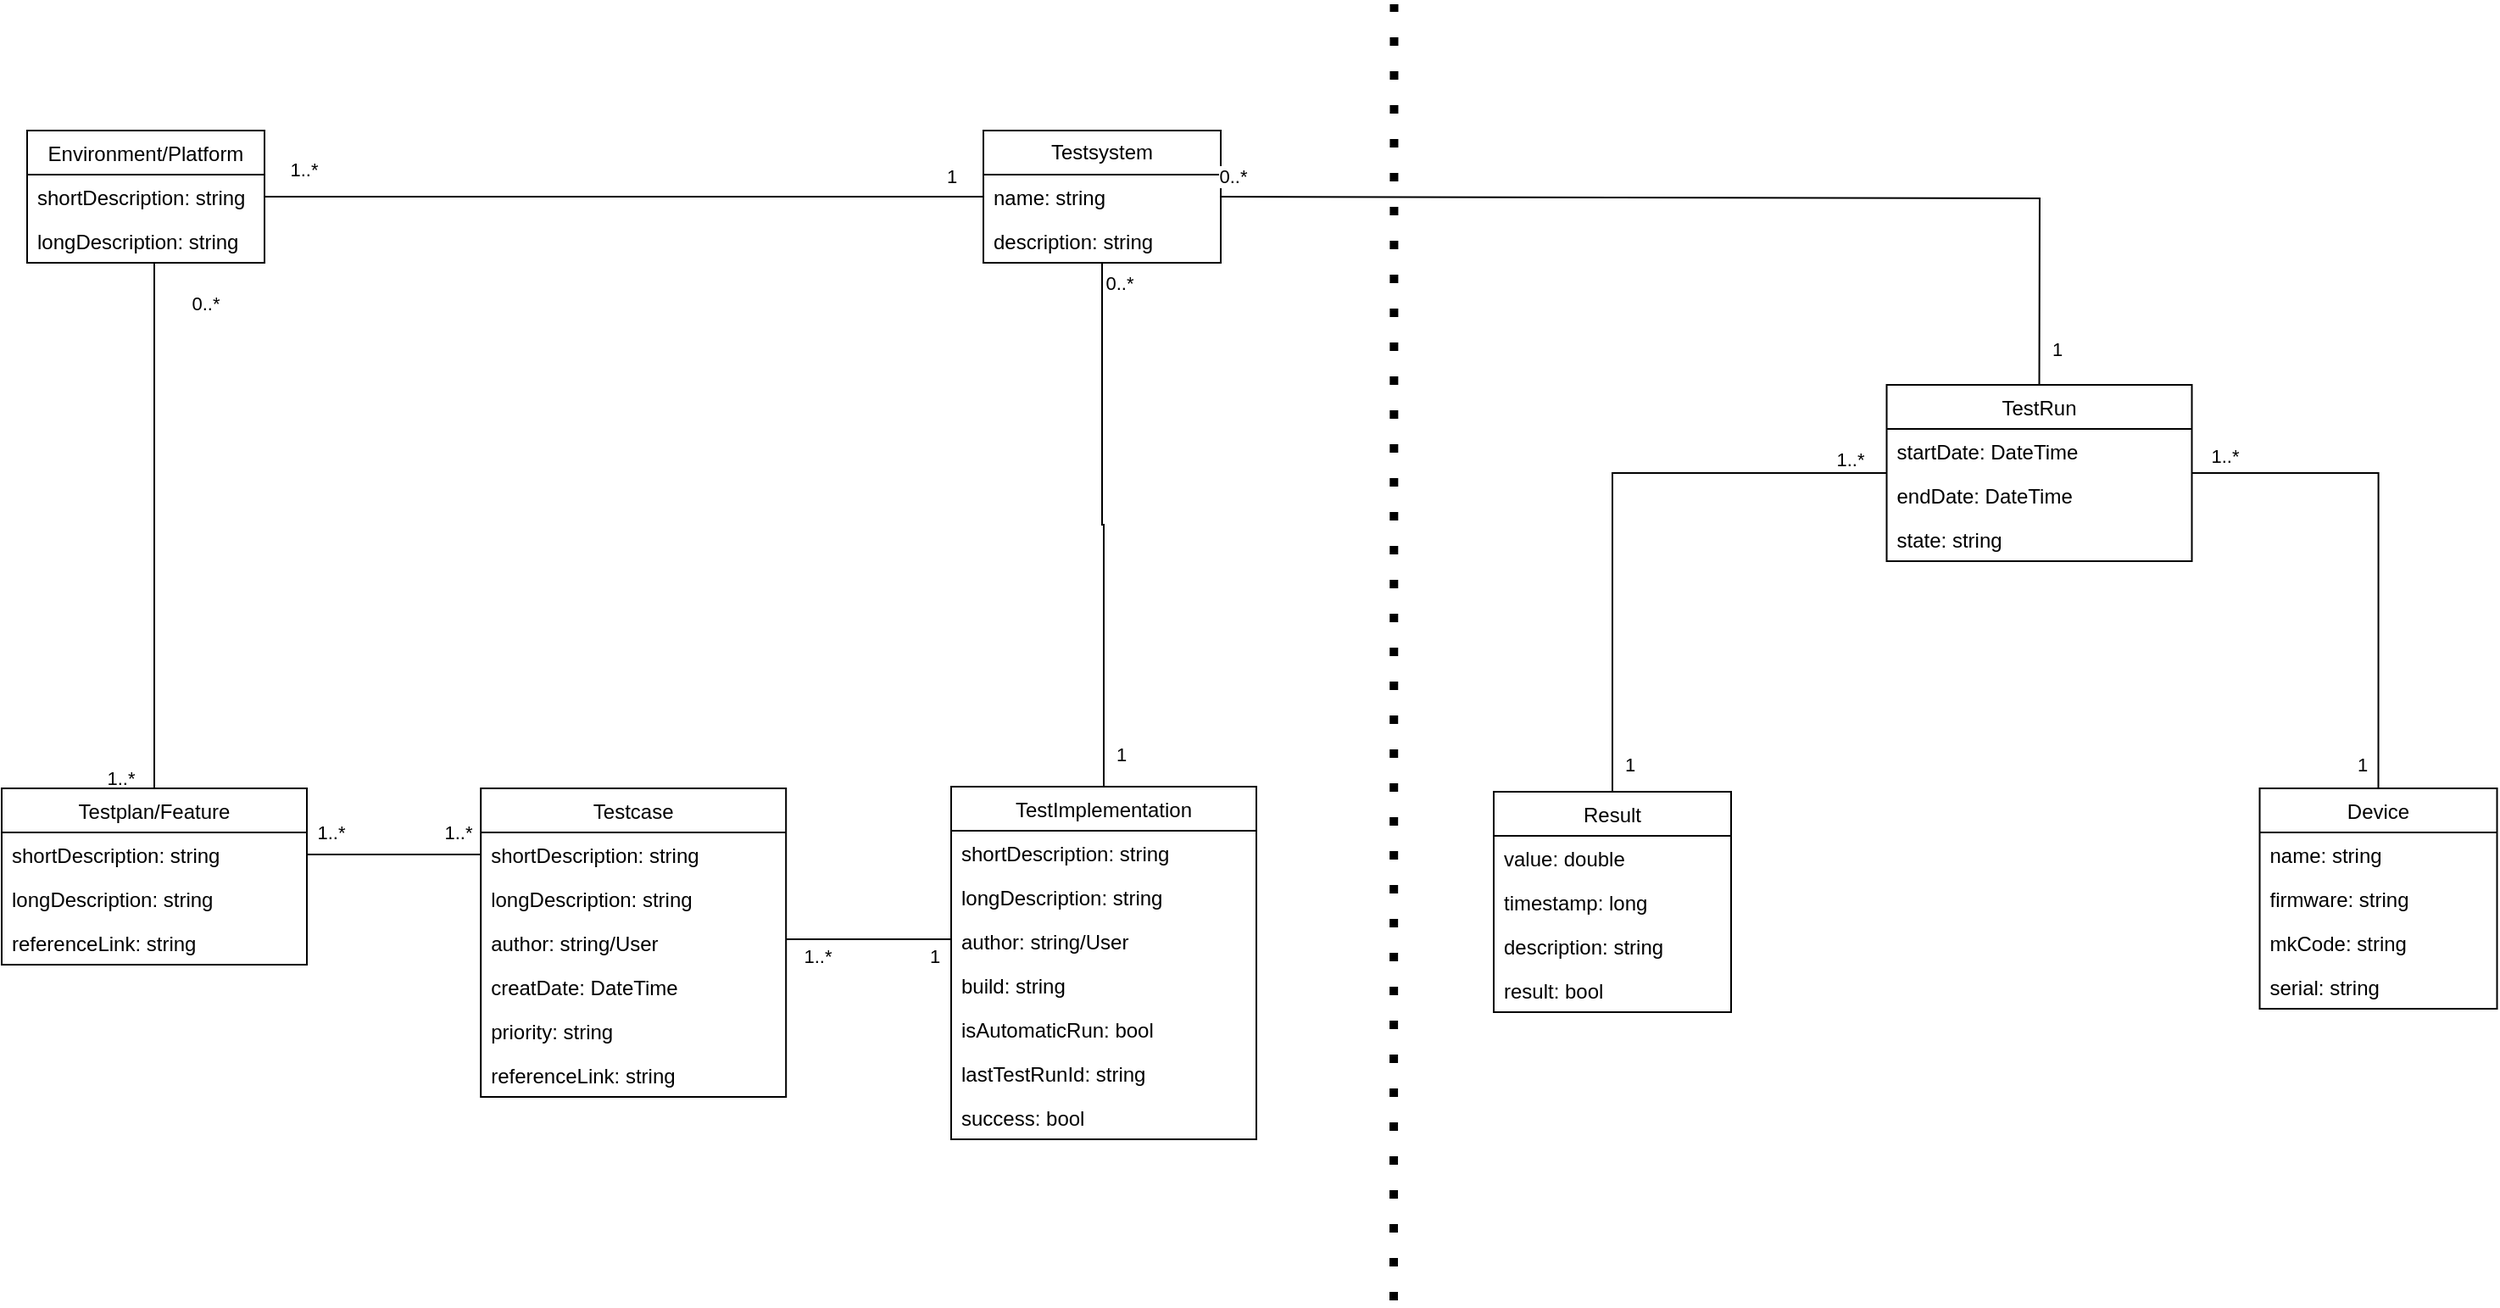<mxfile version="21.2.9" type="device">
  <diagram name="Page-1" id="80xlIoIL_Tgqml4ueEH9">
    <mxGraphModel dx="2166" dy="2357" grid="1" gridSize="10" guides="1" tooltips="1" connect="1" arrows="1" fold="1" page="1" pageScale="1" pageWidth="827" pageHeight="1169" math="0" shadow="0">
      <root>
        <mxCell id="0" />
        <mxCell id="1" parent="0" />
        <mxCell id="7zhEitKWnOMPBY1awrK7-49" style="edgeStyle=orthogonalEdgeStyle;rounded=0;orthogonalLoop=1;jettySize=auto;html=1;entryX=0.5;entryY=0;entryDx=0;entryDy=0;endArrow=none;endFill=0;" parent="1" source="hktTCCk2dDebHr9fmQuZ-1" target="hktTCCk2dDebHr9fmQuZ-5" edge="1">
          <mxGeometry relative="1" as="geometry">
            <Array as="points">
              <mxPoint x="290" y="237" />
            </Array>
          </mxGeometry>
        </mxCell>
        <mxCell id="7zhEitKWnOMPBY1awrK7-50" value="1..*" style="edgeLabel;html=1;align=center;verticalAlign=middle;resizable=0;points=[];" parent="7zhEitKWnOMPBY1awrK7-49" vertex="1" connectable="0">
          <mxGeometry x="0.731" y="-1" relative="1" as="geometry">
            <mxPoint x="-19" y="35" as="offset" />
          </mxGeometry>
        </mxCell>
        <mxCell id="7zhEitKWnOMPBY1awrK7-51" value="0..*" style="edgeLabel;html=1;align=center;verticalAlign=middle;resizable=0;points=[];" parent="7zhEitKWnOMPBY1awrK7-49" vertex="1" connectable="0">
          <mxGeometry x="-0.769" relative="1" as="geometry">
            <mxPoint x="30" y="-12" as="offset" />
          </mxGeometry>
        </mxCell>
        <mxCell id="Ep67FyL13l04OU5eBn9L-26" style="edgeStyle=orthogonalEdgeStyle;rounded=0;orthogonalLoop=1;jettySize=auto;html=1;entryX=0;entryY=0.5;entryDx=0;entryDy=0;endArrow=none;endFill=0;" parent="1" source="hktTCCk2dDebHr9fmQuZ-1" target="Pm2yHPC7wLH_92ZBqZMf-32" edge="1">
          <mxGeometry relative="1" as="geometry">
            <Array as="points" />
            <mxPoint x="320" y="73" as="sourcePoint" />
          </mxGeometry>
        </mxCell>
        <mxCell id="Ep67FyL13l04OU5eBn9L-43" value="1..*" style="edgeLabel;html=1;align=center;verticalAlign=middle;resizable=0;points=[];" parent="Ep67FyL13l04OU5eBn9L-26" vertex="1" connectable="0">
          <mxGeometry x="-0.966" y="-1" relative="1" as="geometry">
            <mxPoint x="16" y="-17" as="offset" />
          </mxGeometry>
        </mxCell>
        <mxCell id="Ep67FyL13l04OU5eBn9L-44" value="1" style="edgeLabel;html=1;align=center;verticalAlign=middle;resizable=0;points=[];" parent="Ep67FyL13l04OU5eBn9L-26" vertex="1" connectable="0">
          <mxGeometry x="0.959" y="1" relative="1" as="geometry">
            <mxPoint x="-11" y="-11" as="offset" />
          </mxGeometry>
        </mxCell>
        <mxCell id="hktTCCk2dDebHr9fmQuZ-1" value="Environment/Platform" style="swimlane;fontStyle=0;childLayout=stackLayout;horizontal=1;startSize=26;fillColor=none;horizontalStack=0;resizeParent=1;resizeParentMax=0;resizeLast=0;collapsible=1;marginBottom=0;" parent="1" vertex="1">
          <mxGeometry x="215" y="40" width="140" height="78" as="geometry" />
        </mxCell>
        <mxCell id="hktTCCk2dDebHr9fmQuZ-3" value="shortDescription: string" style="text;strokeColor=none;fillColor=none;align=left;verticalAlign=top;spacingLeft=4;spacingRight=4;overflow=hidden;rotatable=0;points=[[0,0.5],[1,0.5]];portConstraint=eastwest;" parent="hktTCCk2dDebHr9fmQuZ-1" vertex="1">
          <mxGeometry y="26" width="140" height="26" as="geometry" />
        </mxCell>
        <mxCell id="hktTCCk2dDebHr9fmQuZ-51" value="longDescription: string" style="text;strokeColor=none;fillColor=none;align=left;verticalAlign=top;spacingLeft=4;spacingRight=4;overflow=hidden;rotatable=0;points=[[0,0.5],[1,0.5]];portConstraint=eastwest;" parent="hktTCCk2dDebHr9fmQuZ-1" vertex="1">
          <mxGeometry y="52" width="140" height="26" as="geometry" />
        </mxCell>
        <mxCell id="hktTCCk2dDebHr9fmQuZ-5" value="Testplan/Feature" style="swimlane;fontStyle=0;childLayout=stackLayout;horizontal=1;startSize=26;fillColor=none;horizontalStack=0;resizeParent=1;resizeParentMax=0;resizeLast=0;collapsible=1;marginBottom=0;" parent="1" vertex="1">
          <mxGeometry x="200" y="428" width="180" height="104" as="geometry" />
        </mxCell>
        <mxCell id="hktTCCk2dDebHr9fmQuZ-7" value="shortDescription: string" style="text;strokeColor=none;fillColor=none;align=left;verticalAlign=top;spacingLeft=4;spacingRight=4;overflow=hidden;rotatable=0;points=[[0,0.5],[1,0.5]];portConstraint=eastwest;" parent="hktTCCk2dDebHr9fmQuZ-5" vertex="1">
          <mxGeometry y="26" width="180" height="26" as="geometry" />
        </mxCell>
        <mxCell id="hktTCCk2dDebHr9fmQuZ-8" value="longDescription: string" style="text;strokeColor=none;fillColor=none;align=left;verticalAlign=top;spacingLeft=4;spacingRight=4;overflow=hidden;rotatable=0;points=[[0,0.5],[1,0.5]];portConstraint=eastwest;" parent="hktTCCk2dDebHr9fmQuZ-5" vertex="1">
          <mxGeometry y="52" width="180" height="26" as="geometry" />
        </mxCell>
        <mxCell id="kd0ojpbWD5Cb26-H-TES-4" value="referenceLink: string" style="text;strokeColor=none;fillColor=none;align=left;verticalAlign=top;spacingLeft=4;spacingRight=4;overflow=hidden;rotatable=0;points=[[0,0.5],[1,0.5]];portConstraint=eastwest;" parent="hktTCCk2dDebHr9fmQuZ-5" vertex="1">
          <mxGeometry y="78" width="180" height="26" as="geometry" />
        </mxCell>
        <mxCell id="hktTCCk2dDebHr9fmQuZ-11" value="Testcase" style="swimlane;fontStyle=0;childLayout=stackLayout;horizontal=1;startSize=26;fillColor=none;horizontalStack=0;resizeParent=1;resizeParentMax=0;resizeLast=0;collapsible=1;marginBottom=0;" parent="1" vertex="1">
          <mxGeometry x="482.59" y="428" width="180" height="182" as="geometry" />
        </mxCell>
        <mxCell id="hktTCCk2dDebHr9fmQuZ-13" value="shortDescription: string" style="text;strokeColor=none;fillColor=none;align=left;verticalAlign=top;spacingLeft=4;spacingRight=4;overflow=hidden;rotatable=0;points=[[0,0.5],[1,0.5]];portConstraint=eastwest;" parent="hktTCCk2dDebHr9fmQuZ-11" vertex="1">
          <mxGeometry y="26" width="180" height="26" as="geometry" />
        </mxCell>
        <mxCell id="hktTCCk2dDebHr9fmQuZ-14" value="longDescription: string" style="text;strokeColor=none;fillColor=none;align=left;verticalAlign=top;spacingLeft=4;spacingRight=4;overflow=hidden;rotatable=0;points=[[0,0.5],[1,0.5]];portConstraint=eastwest;" parent="hktTCCk2dDebHr9fmQuZ-11" vertex="1">
          <mxGeometry y="52" width="180" height="26" as="geometry" />
        </mxCell>
        <mxCell id="hktTCCk2dDebHr9fmQuZ-15" value="author: string/User" style="text;strokeColor=none;fillColor=none;align=left;verticalAlign=top;spacingLeft=4;spacingRight=4;overflow=hidden;rotatable=0;points=[[0,0.5],[1,0.5]];portConstraint=eastwest;" parent="hktTCCk2dDebHr9fmQuZ-11" vertex="1">
          <mxGeometry y="78" width="180" height="26" as="geometry" />
        </mxCell>
        <mxCell id="hktTCCk2dDebHr9fmQuZ-23" value="creatDate: DateTime" style="text;strokeColor=none;fillColor=none;align=left;verticalAlign=top;spacingLeft=4;spacingRight=4;overflow=hidden;rotatable=0;points=[[0,0.5],[1,0.5]];portConstraint=eastwest;" parent="hktTCCk2dDebHr9fmQuZ-11" vertex="1">
          <mxGeometry y="104" width="180" height="26" as="geometry" />
        </mxCell>
        <mxCell id="hktTCCk2dDebHr9fmQuZ-48" value="priority: string" style="text;strokeColor=none;fillColor=none;align=left;verticalAlign=top;spacingLeft=4;spacingRight=4;overflow=hidden;rotatable=0;points=[[0,0.5],[1,0.5]];portConstraint=eastwest;" parent="hktTCCk2dDebHr9fmQuZ-11" vertex="1">
          <mxGeometry y="130" width="180" height="26" as="geometry" />
        </mxCell>
        <mxCell id="7zhEitKWnOMPBY1awrK7-33" value="referenceLink: string" style="text;strokeColor=none;fillColor=none;align=left;verticalAlign=top;spacingLeft=4;spacingRight=4;overflow=hidden;rotatable=0;points=[[0,0.5],[1,0.5]];portConstraint=eastwest;" parent="hktTCCk2dDebHr9fmQuZ-11" vertex="1">
          <mxGeometry y="156" width="180" height="26" as="geometry" />
        </mxCell>
        <mxCell id="hktTCCk2dDebHr9fmQuZ-16" style="edgeStyle=orthogonalEdgeStyle;rounded=0;orthogonalLoop=1;jettySize=auto;html=1;exitX=1;exitY=0.5;exitDx=0;exitDy=0;entryX=0;entryY=0.5;entryDx=0;entryDy=0;endArrow=none;endFill=0;" parent="1" source="hktTCCk2dDebHr9fmQuZ-7" target="hktTCCk2dDebHr9fmQuZ-13" edge="1">
          <mxGeometry relative="1" as="geometry" />
        </mxCell>
        <mxCell id="hktTCCk2dDebHr9fmQuZ-25" value="1..*" style="edgeLabel;html=1;align=center;verticalAlign=middle;resizable=0;points=[];" parent="hktTCCk2dDebHr9fmQuZ-16" vertex="1" connectable="0">
          <mxGeometry x="-0.735" y="1" relative="1" as="geometry">
            <mxPoint y="-12" as="offset" />
          </mxGeometry>
        </mxCell>
        <mxCell id="hktTCCk2dDebHr9fmQuZ-26" value="1..*" style="edgeLabel;html=1;align=center;verticalAlign=middle;resizable=0;points=[];" parent="hktTCCk2dDebHr9fmQuZ-16" vertex="1" connectable="0">
          <mxGeometry x="0.722" y="1" relative="1" as="geometry">
            <mxPoint y="-12" as="offset" />
          </mxGeometry>
        </mxCell>
        <mxCell id="hktTCCk2dDebHr9fmQuZ-17" value="TestImplementation" style="swimlane;fontStyle=0;childLayout=stackLayout;horizontal=1;startSize=26;fillColor=none;horizontalStack=0;resizeParent=1;resizeParentMax=0;resizeLast=0;collapsible=1;marginBottom=0;" parent="1" vertex="1">
          <mxGeometry x="760" y="427" width="180" height="208" as="geometry" />
        </mxCell>
        <mxCell id="hktTCCk2dDebHr9fmQuZ-19" value="shortDescription: string" style="text;strokeColor=none;fillColor=none;align=left;verticalAlign=top;spacingLeft=4;spacingRight=4;overflow=hidden;rotatable=0;points=[[0,0.5],[1,0.5]];portConstraint=eastwest;" parent="hktTCCk2dDebHr9fmQuZ-17" vertex="1">
          <mxGeometry y="26" width="180" height="26" as="geometry" />
        </mxCell>
        <mxCell id="hktTCCk2dDebHr9fmQuZ-20" value="longDescription: string" style="text;strokeColor=none;fillColor=none;align=left;verticalAlign=top;spacingLeft=4;spacingRight=4;overflow=hidden;rotatable=0;points=[[0,0.5],[1,0.5]];portConstraint=eastwest;" parent="hktTCCk2dDebHr9fmQuZ-17" vertex="1">
          <mxGeometry y="52" width="180" height="26" as="geometry" />
        </mxCell>
        <mxCell id="kd0ojpbWD5Cb26-H-TES-3" value="author: string/User" style="text;strokeColor=none;fillColor=none;align=left;verticalAlign=top;spacingLeft=4;spacingRight=4;overflow=hidden;rotatable=0;points=[[0,0.5],[1,0.5]];portConstraint=eastwest;" parent="hktTCCk2dDebHr9fmQuZ-17" vertex="1">
          <mxGeometry y="78" width="180" height="26" as="geometry" />
        </mxCell>
        <mxCell id="7zhEitKWnOMPBY1awrK7-35" value="build: string" style="text;strokeColor=none;fillColor=none;align=left;verticalAlign=top;spacingLeft=4;spacingRight=4;overflow=hidden;rotatable=0;points=[[0,0.5],[1,0.5]];portConstraint=eastwest;" parent="hktTCCk2dDebHr9fmQuZ-17" vertex="1">
          <mxGeometry y="104" width="180" height="26" as="geometry" />
        </mxCell>
        <mxCell id="7zhEitKWnOMPBY1awrK7-24" value="isAutomaticRun: bool" style="text;strokeColor=none;fillColor=none;align=left;verticalAlign=top;spacingLeft=4;spacingRight=4;overflow=hidden;rotatable=0;points=[[0,0.5],[1,0.5]];portConstraint=eastwest;" parent="hktTCCk2dDebHr9fmQuZ-17" vertex="1">
          <mxGeometry y="130" width="180" height="26" as="geometry" />
        </mxCell>
        <mxCell id="Pm2yHPC7wLH_92ZBqZMf-20" value="lastTestRunId: string" style="text;strokeColor=none;fillColor=none;align=left;verticalAlign=top;spacingLeft=4;spacingRight=4;overflow=hidden;rotatable=0;points=[[0,0.5],[1,0.5]];portConstraint=eastwest;" parent="hktTCCk2dDebHr9fmQuZ-17" vertex="1">
          <mxGeometry y="156" width="180" height="26" as="geometry" />
        </mxCell>
        <mxCell id="Pm2yHPC7wLH_92ZBqZMf-21" value="success: bool" style="text;strokeColor=none;fillColor=none;align=left;verticalAlign=top;spacingLeft=4;spacingRight=4;overflow=hidden;rotatable=0;points=[[0,0.5],[1,0.5]];portConstraint=eastwest;" parent="hktTCCk2dDebHr9fmQuZ-17" vertex="1">
          <mxGeometry y="182" width="180" height="26" as="geometry" />
        </mxCell>
        <mxCell id="hktTCCk2dDebHr9fmQuZ-24" style="edgeStyle=orthogonalEdgeStyle;rounded=0;orthogonalLoop=1;jettySize=auto;html=1;entryX=0;entryY=0.5;entryDx=0;entryDy=0;endArrow=none;endFill=0;" parent="1" target="hktTCCk2dDebHr9fmQuZ-20" edge="1" source="hktTCCk2dDebHr9fmQuZ-11">
          <mxGeometry relative="1" as="geometry">
            <mxPoint x="680" y="497" as="sourcePoint" />
            <mxPoint x="460" y="502" as="targetPoint" />
            <Array as="points">
              <mxPoint x="760" y="517" />
            </Array>
          </mxGeometry>
        </mxCell>
        <mxCell id="hktTCCk2dDebHr9fmQuZ-68" value="1..*" style="edgeLabel;html=1;align=center;verticalAlign=middle;resizable=0;points=[];" parent="hktTCCk2dDebHr9fmQuZ-24" vertex="1" connectable="0">
          <mxGeometry x="-0.723" y="2" relative="1" as="geometry">
            <mxPoint x="1" y="12" as="offset" />
          </mxGeometry>
        </mxCell>
        <mxCell id="hktTCCk2dDebHr9fmQuZ-69" value="1" style="edgeLabel;html=1;align=center;verticalAlign=middle;resizable=0;points=[];" parent="hktTCCk2dDebHr9fmQuZ-24" vertex="1" connectable="0">
          <mxGeometry x="0.753" y="2" relative="1" as="geometry">
            <mxPoint x="-8" y="20" as="offset" />
          </mxGeometry>
        </mxCell>
        <mxCell id="Ep67FyL13l04OU5eBn9L-1" style="edgeStyle=orthogonalEdgeStyle;rounded=0;orthogonalLoop=1;jettySize=auto;html=1;endArrow=none;endFill=0;" parent="1" source="Pm2yHPC7wLH_92ZBqZMf-32" target="hktTCCk2dDebHr9fmQuZ-17" edge="1">
          <mxGeometry relative="1" as="geometry">
            <Array as="points" />
          </mxGeometry>
        </mxCell>
        <mxCell id="Ep67FyL13l04OU5eBn9L-4" value="1" style="edgeLabel;html=1;align=center;verticalAlign=middle;resizable=0;points=[];" parent="Ep67FyL13l04OU5eBn9L-1" vertex="1" connectable="0">
          <mxGeometry x="0.887" y="1" relative="1" as="geometry">
            <mxPoint x="9" y="-2" as="offset" />
          </mxGeometry>
        </mxCell>
        <mxCell id="Ep67FyL13l04OU5eBn9L-5" value="0..*" style="edgeLabel;html=1;align=center;verticalAlign=middle;resizable=0;points=[];" parent="Ep67FyL13l04OU5eBn9L-1" vertex="1" connectable="0">
          <mxGeometry x="-0.911" y="1" relative="1" as="geometry">
            <mxPoint x="9" y="-2" as="offset" />
          </mxGeometry>
        </mxCell>
        <mxCell id="Ep67FyL13l04OU5eBn9L-33" style="edgeStyle=orthogonalEdgeStyle;rounded=0;orthogonalLoop=1;jettySize=auto;html=1;entryX=0.5;entryY=0;entryDx=0;entryDy=0;endArrow=none;endFill=0;" parent="1" source="Ep67FyL13l04OU5eBn9L-11" target="hktTCCk2dDebHr9fmQuZ-62" edge="1">
          <mxGeometry relative="1" as="geometry" />
        </mxCell>
        <mxCell id="Ep67FyL13l04OU5eBn9L-37" value="1..*" style="edgeLabel;html=1;align=center;verticalAlign=middle;resizable=0;points=[];" parent="Ep67FyL13l04OU5eBn9L-33" vertex="1" connectable="0">
          <mxGeometry x="-0.874" y="1" relative="1" as="geometry">
            <mxPoint y="-9" as="offset" />
          </mxGeometry>
        </mxCell>
        <mxCell id="Ep67FyL13l04OU5eBn9L-38" value="1" style="edgeLabel;html=1;align=center;verticalAlign=middle;resizable=0;points=[];" parent="Ep67FyL13l04OU5eBn9L-33" vertex="1" connectable="0">
          <mxGeometry x="0.908" y="1" relative="1" as="geometry">
            <mxPoint x="9" as="offset" />
          </mxGeometry>
        </mxCell>
        <mxCell id="Ep67FyL13l04OU5eBn9L-34" style="edgeStyle=orthogonalEdgeStyle;rounded=0;orthogonalLoop=1;jettySize=auto;html=1;entryX=0.5;entryY=0;entryDx=0;entryDy=0;endArrow=none;endFill=0;" parent="1" source="Ep67FyL13l04OU5eBn9L-11" target="hktTCCk2dDebHr9fmQuZ-37" edge="1">
          <mxGeometry relative="1" as="geometry" />
        </mxCell>
        <mxCell id="Ep67FyL13l04OU5eBn9L-35" value="1..*" style="edgeLabel;html=1;align=center;verticalAlign=middle;resizable=0;points=[];" parent="Ep67FyL13l04OU5eBn9L-34" vertex="1" connectable="0">
          <mxGeometry x="-0.872" relative="1" as="geometry">
            <mxPoint y="-10" as="offset" />
          </mxGeometry>
        </mxCell>
        <mxCell id="Ep67FyL13l04OU5eBn9L-36" value="1" style="edgeLabel;html=1;align=center;verticalAlign=middle;resizable=0;points=[];" parent="Ep67FyL13l04OU5eBn9L-34" vertex="1" connectable="0">
          <mxGeometry x="0.877" y="-1" relative="1" as="geometry">
            <mxPoint x="-9" y="4" as="offset" />
          </mxGeometry>
        </mxCell>
        <mxCell id="Ep67FyL13l04OU5eBn9L-11" value="TestRun" style="swimlane;fontStyle=0;childLayout=stackLayout;horizontal=1;startSize=26;fillColor=none;horizontalStack=0;resizeParent=1;resizeParentMax=0;resizeLast=0;collapsible=1;marginBottom=0;" parent="1" vertex="1">
          <mxGeometry x="1311.76" y="190" width="180" height="104" as="geometry" />
        </mxCell>
        <mxCell id="Ep67FyL13l04OU5eBn9L-12" value="startDate: DateTime" style="text;strokeColor=none;fillColor=none;align=left;verticalAlign=top;spacingLeft=4;spacingRight=4;overflow=hidden;rotatable=0;points=[[0,0.5],[1,0.5]];portConstraint=eastwest;" parent="Ep67FyL13l04OU5eBn9L-11" vertex="1">
          <mxGeometry y="26" width="180" height="26" as="geometry" />
        </mxCell>
        <mxCell id="Ep67FyL13l04OU5eBn9L-14" value="endDate: DateTime" style="text;strokeColor=none;fillColor=none;align=left;verticalAlign=top;spacingLeft=4;spacingRight=4;overflow=hidden;rotatable=0;points=[[0,0.5],[1,0.5]];portConstraint=eastwest;" parent="Ep67FyL13l04OU5eBn9L-11" vertex="1">
          <mxGeometry y="52" width="180" height="26" as="geometry" />
        </mxCell>
        <mxCell id="Ep67FyL13l04OU5eBn9L-24" value="state: string" style="text;strokeColor=none;fillColor=none;align=left;verticalAlign=top;spacingLeft=4;spacingRight=4;overflow=hidden;rotatable=0;points=[[0,0.5],[1,0.5]];portConstraint=eastwest;" parent="Ep67FyL13l04OU5eBn9L-11" vertex="1">
          <mxGeometry y="78" width="180" height="26" as="geometry" />
        </mxCell>
        <mxCell id="hktTCCk2dDebHr9fmQuZ-37" value="Device" style="swimlane;fontStyle=0;childLayout=stackLayout;horizontal=1;startSize=26;fillColor=none;horizontalStack=0;resizeParent=1;resizeParentMax=0;resizeLast=0;collapsible=1;marginBottom=0;" parent="1" vertex="1">
          <mxGeometry x="1531.76" y="428" width="140" height="130" as="geometry">
            <mxRectangle x="45" y="115" width="80" height="30" as="alternateBounds" />
          </mxGeometry>
        </mxCell>
        <mxCell id="hktTCCk2dDebHr9fmQuZ-38" value="name: string" style="text;strokeColor=none;fillColor=none;align=left;verticalAlign=top;spacingLeft=4;spacingRight=4;overflow=hidden;rotatable=0;points=[[0,0.5],[1,0.5]];portConstraint=eastwest;" parent="hktTCCk2dDebHr9fmQuZ-37" vertex="1">
          <mxGeometry y="26" width="140" height="26" as="geometry" />
        </mxCell>
        <mxCell id="hktTCCk2dDebHr9fmQuZ-39" value="firmware: string" style="text;strokeColor=none;fillColor=none;align=left;verticalAlign=top;spacingLeft=4;spacingRight=4;overflow=hidden;rotatable=0;points=[[0,0.5],[1,0.5]];portConstraint=eastwest;" parent="hktTCCk2dDebHr9fmQuZ-37" vertex="1">
          <mxGeometry y="52" width="140" height="26" as="geometry" />
        </mxCell>
        <mxCell id="hktTCCk2dDebHr9fmQuZ-40" value="mkCode: string" style="text;strokeColor=none;fillColor=none;align=left;verticalAlign=top;spacingLeft=4;spacingRight=4;overflow=hidden;rotatable=0;points=[[0,0.5],[1,0.5]];portConstraint=eastwest;" parent="hktTCCk2dDebHr9fmQuZ-37" vertex="1">
          <mxGeometry y="78" width="140" height="26" as="geometry" />
        </mxCell>
        <mxCell id="hktTCCk2dDebHr9fmQuZ-41" value="serial: string" style="text;strokeColor=none;fillColor=none;align=left;verticalAlign=top;spacingLeft=4;spacingRight=4;overflow=hidden;rotatable=0;points=[[0,0.5],[1,0.5]];portConstraint=eastwest;" parent="hktTCCk2dDebHr9fmQuZ-37" vertex="1">
          <mxGeometry y="104" width="140" height="26" as="geometry" />
        </mxCell>
        <mxCell id="hktTCCk2dDebHr9fmQuZ-62" value="Result" style="swimlane;fontStyle=0;childLayout=stackLayout;horizontal=1;startSize=26;fillColor=none;horizontalStack=0;resizeParent=1;resizeParentMax=0;resizeLast=0;collapsible=1;marginBottom=0;" parent="1" vertex="1">
          <mxGeometry x="1080" y="430.0" width="140" height="130" as="geometry">
            <mxRectangle x="210" y="128" width="70" height="30" as="alternateBounds" />
          </mxGeometry>
        </mxCell>
        <mxCell id="hktTCCk2dDebHr9fmQuZ-64" value="value: double" style="text;strokeColor=none;fillColor=none;align=left;verticalAlign=top;spacingLeft=4;spacingRight=4;overflow=hidden;rotatable=0;points=[[0,0.5],[1,0.5]];portConstraint=eastwest;" parent="hktTCCk2dDebHr9fmQuZ-62" vertex="1">
          <mxGeometry y="26" width="140" height="26" as="geometry" />
        </mxCell>
        <mxCell id="hktTCCk2dDebHr9fmQuZ-65" value="timestamp: long" style="text;strokeColor=none;fillColor=none;align=left;verticalAlign=top;spacingLeft=4;spacingRight=4;overflow=hidden;rotatable=0;points=[[0,0.5],[1,0.5]];portConstraint=eastwest;" parent="hktTCCk2dDebHr9fmQuZ-62" vertex="1">
          <mxGeometry y="52" width="140" height="26" as="geometry" />
        </mxCell>
        <mxCell id="sDODJVe5ND9CC_0_YRef-5" value="description: string" style="text;strokeColor=none;fillColor=none;align=left;verticalAlign=top;spacingLeft=4;spacingRight=4;overflow=hidden;rotatable=0;points=[[0,0.5],[1,0.5]];portConstraint=eastwest;" parent="hktTCCk2dDebHr9fmQuZ-62" vertex="1">
          <mxGeometry y="78" width="140" height="26" as="geometry" />
        </mxCell>
        <mxCell id="7zhEitKWnOMPBY1awrK7-22" value="result: bool" style="text;strokeColor=none;fillColor=none;align=left;verticalAlign=top;spacingLeft=4;spacingRight=4;overflow=hidden;rotatable=0;points=[[0,0.5],[1,0.5]];portConstraint=eastwest;" parent="hktTCCk2dDebHr9fmQuZ-62" vertex="1">
          <mxGeometry y="104" width="140" height="26" as="geometry" />
        </mxCell>
        <mxCell id="Pm2yHPC7wLH_92ZBqZMf-32" value="Testsystem" style="swimlane;fontStyle=0;childLayout=stackLayout;horizontal=1;startSize=26;fillColor=none;horizontalStack=0;resizeParent=1;resizeParentMax=0;resizeLast=0;collapsible=1;marginBottom=0;whiteSpace=wrap;html=1;" parent="1" vertex="1">
          <mxGeometry x="779" y="40" width="140" height="78" as="geometry" />
        </mxCell>
        <mxCell id="Pm2yHPC7wLH_92ZBqZMf-33" value="name: string" style="text;strokeColor=none;fillColor=none;align=left;verticalAlign=top;spacingLeft=4;spacingRight=4;overflow=hidden;rotatable=0;points=[[0,0.5],[1,0.5]];portConstraint=eastwest;whiteSpace=wrap;html=1;" parent="Pm2yHPC7wLH_92ZBqZMf-32" vertex="1">
          <mxGeometry y="26" width="140" height="26" as="geometry" />
        </mxCell>
        <mxCell id="yFreeThX6sl7toocLRWk-1" value="description: string" style="text;strokeColor=none;fillColor=none;align=left;verticalAlign=top;spacingLeft=4;spacingRight=4;overflow=hidden;rotatable=0;points=[[0,0.5],[1,0.5]];portConstraint=eastwest;" parent="Pm2yHPC7wLH_92ZBqZMf-32" vertex="1">
          <mxGeometry y="52" width="140" height="26" as="geometry" />
        </mxCell>
        <mxCell id="Pm2yHPC7wLH_92ZBqZMf-42" value="" style="endArrow=none;html=1;rounded=0;entryX=0.5;entryY=0;entryDx=0;entryDy=0;exitX=1;exitY=0.5;exitDx=0;exitDy=0;" parent="1" source="Pm2yHPC7wLH_92ZBqZMf-32" target="Ep67FyL13l04OU5eBn9L-11" edge="1">
          <mxGeometry width="50" height="50" relative="1" as="geometry">
            <mxPoint x="1070" y="80" as="sourcePoint" />
            <mxPoint x="1200" y="90" as="targetPoint" />
            <Array as="points">
              <mxPoint x="1402" y="80" />
            </Array>
          </mxGeometry>
        </mxCell>
        <mxCell id="Pm2yHPC7wLH_92ZBqZMf-43" value="0..*" style="edgeLabel;html=1;align=center;verticalAlign=middle;resizable=0;points=[];" parent="Pm2yHPC7wLH_92ZBqZMf-42" vertex="1" connectable="0">
          <mxGeometry x="-0.895" y="1" relative="1" as="geometry">
            <mxPoint x="-24" y="-11" as="offset" />
          </mxGeometry>
        </mxCell>
        <mxCell id="Pm2yHPC7wLH_92ZBqZMf-44" value="1" style="edgeLabel;html=1;align=center;verticalAlign=middle;resizable=0;points=[];" parent="Pm2yHPC7wLH_92ZBqZMf-42" vertex="1" connectable="0">
          <mxGeometry x="0.928" relative="1" as="geometry">
            <mxPoint x="10" as="offset" />
          </mxGeometry>
        </mxCell>
        <mxCell id="Pm2yHPC7wLH_92ZBqZMf-47" value="" style="endArrow=none;dashed=1;html=1;dashPattern=1 3;strokeWidth=5;rounded=0;fontSize=10;" parent="1" edge="1">
          <mxGeometry width="50" height="50" relative="1" as="geometry">
            <mxPoint x="1021" y="730" as="sourcePoint" />
            <mxPoint x="1021.25" y="-34.5" as="targetPoint" />
          </mxGeometry>
        </mxCell>
      </root>
    </mxGraphModel>
  </diagram>
</mxfile>
